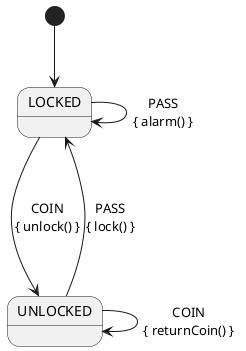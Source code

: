 @startuml

skinparam classFontSize 9
skinparam classFontName Monospaced

[*] --> LOCKED
LOCKED ---> UNLOCKED : COIN\n{ unlock() }
UNLOCKED ---> LOCKED : PASS\n{ lock() }
LOCKED ---> LOCKED : PASS\n{ alarm() }
UNLOCKED ---> UNLOCKED : COIN\n{ returnCoin() }

@enduml
